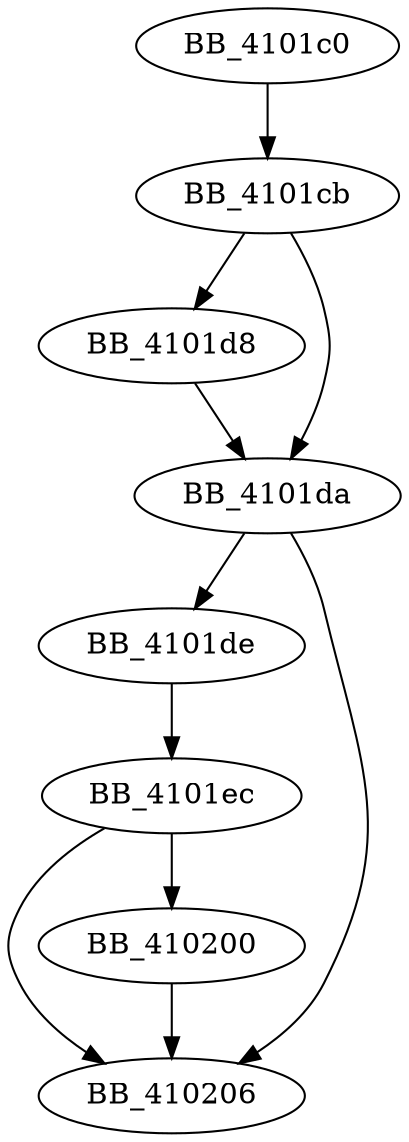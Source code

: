 DiGraph sub_4101C0{
BB_4101c0->BB_4101cb
BB_4101cb->BB_4101d8
BB_4101cb->BB_4101da
BB_4101d8->BB_4101da
BB_4101da->BB_4101de
BB_4101da->BB_410206
BB_4101de->BB_4101ec
BB_4101ec->BB_410200
BB_4101ec->BB_410206
BB_410200->BB_410206
}
